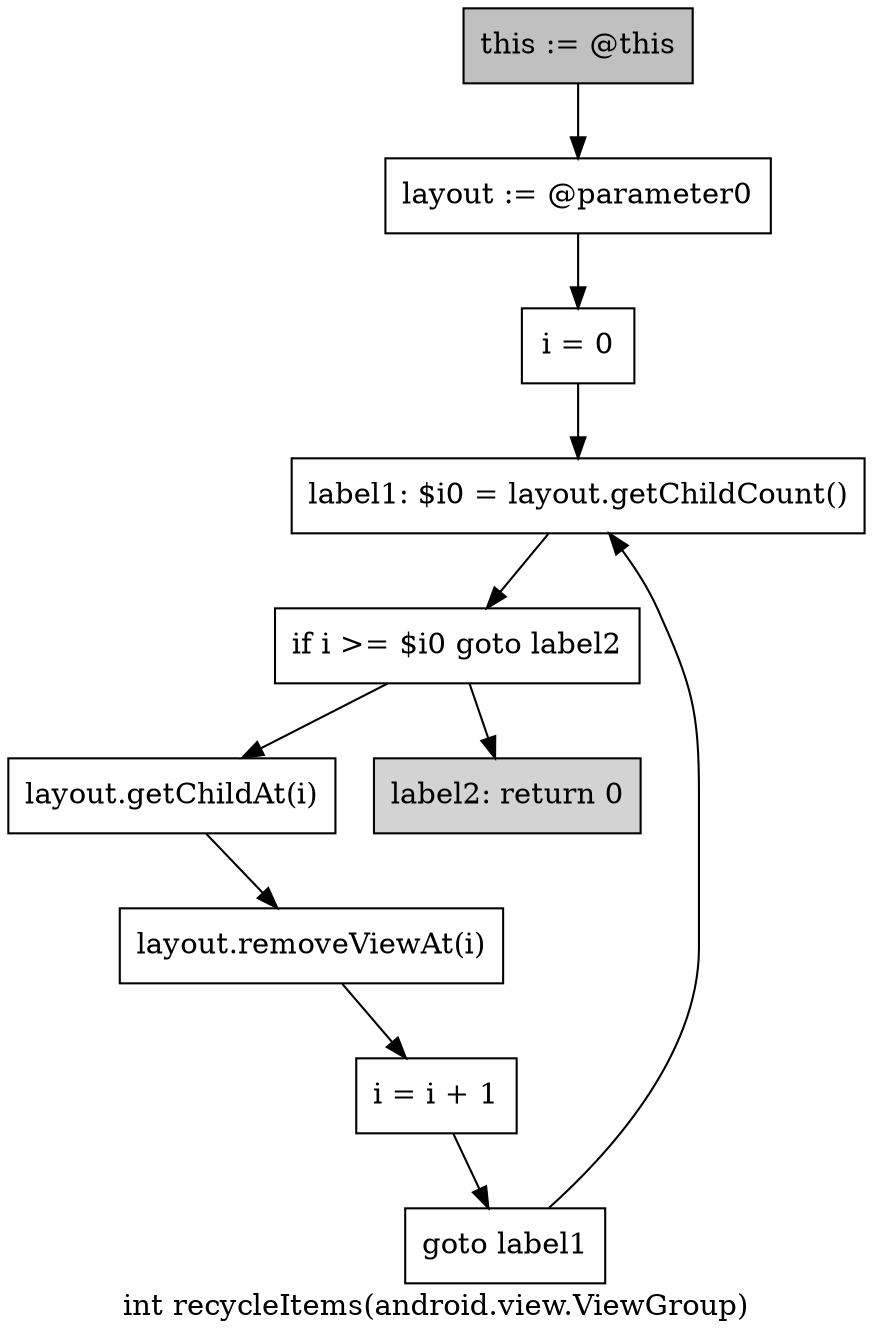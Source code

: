 digraph "int recycleItems(android.view.ViewGroup)" {
    label="int recycleItems(android.view.ViewGroup)";
    node [shape=box];
    "0" [style=filled,fillcolor=gray,label="this := @this",];
    "1" [label="layout := @parameter0",];
    "0"->"1";
    "2" [label="i = 0",];
    "1"->"2";
    "3" [label="label1: $i0 = layout.getChildCount()",];
    "2"->"3";
    "4" [label="if i >= $i0 goto label2",];
    "3"->"4";
    "5" [label="layout.getChildAt(i)",];
    "4"->"5";
    "9" [style=filled,fillcolor=lightgray,label="label2: return 0",];
    "4"->"9";
    "6" [label="layout.removeViewAt(i)",];
    "5"->"6";
    "7" [label="i = i + 1",];
    "6"->"7";
    "8" [label="goto label1",];
    "7"->"8";
    "8"->"3";
}
